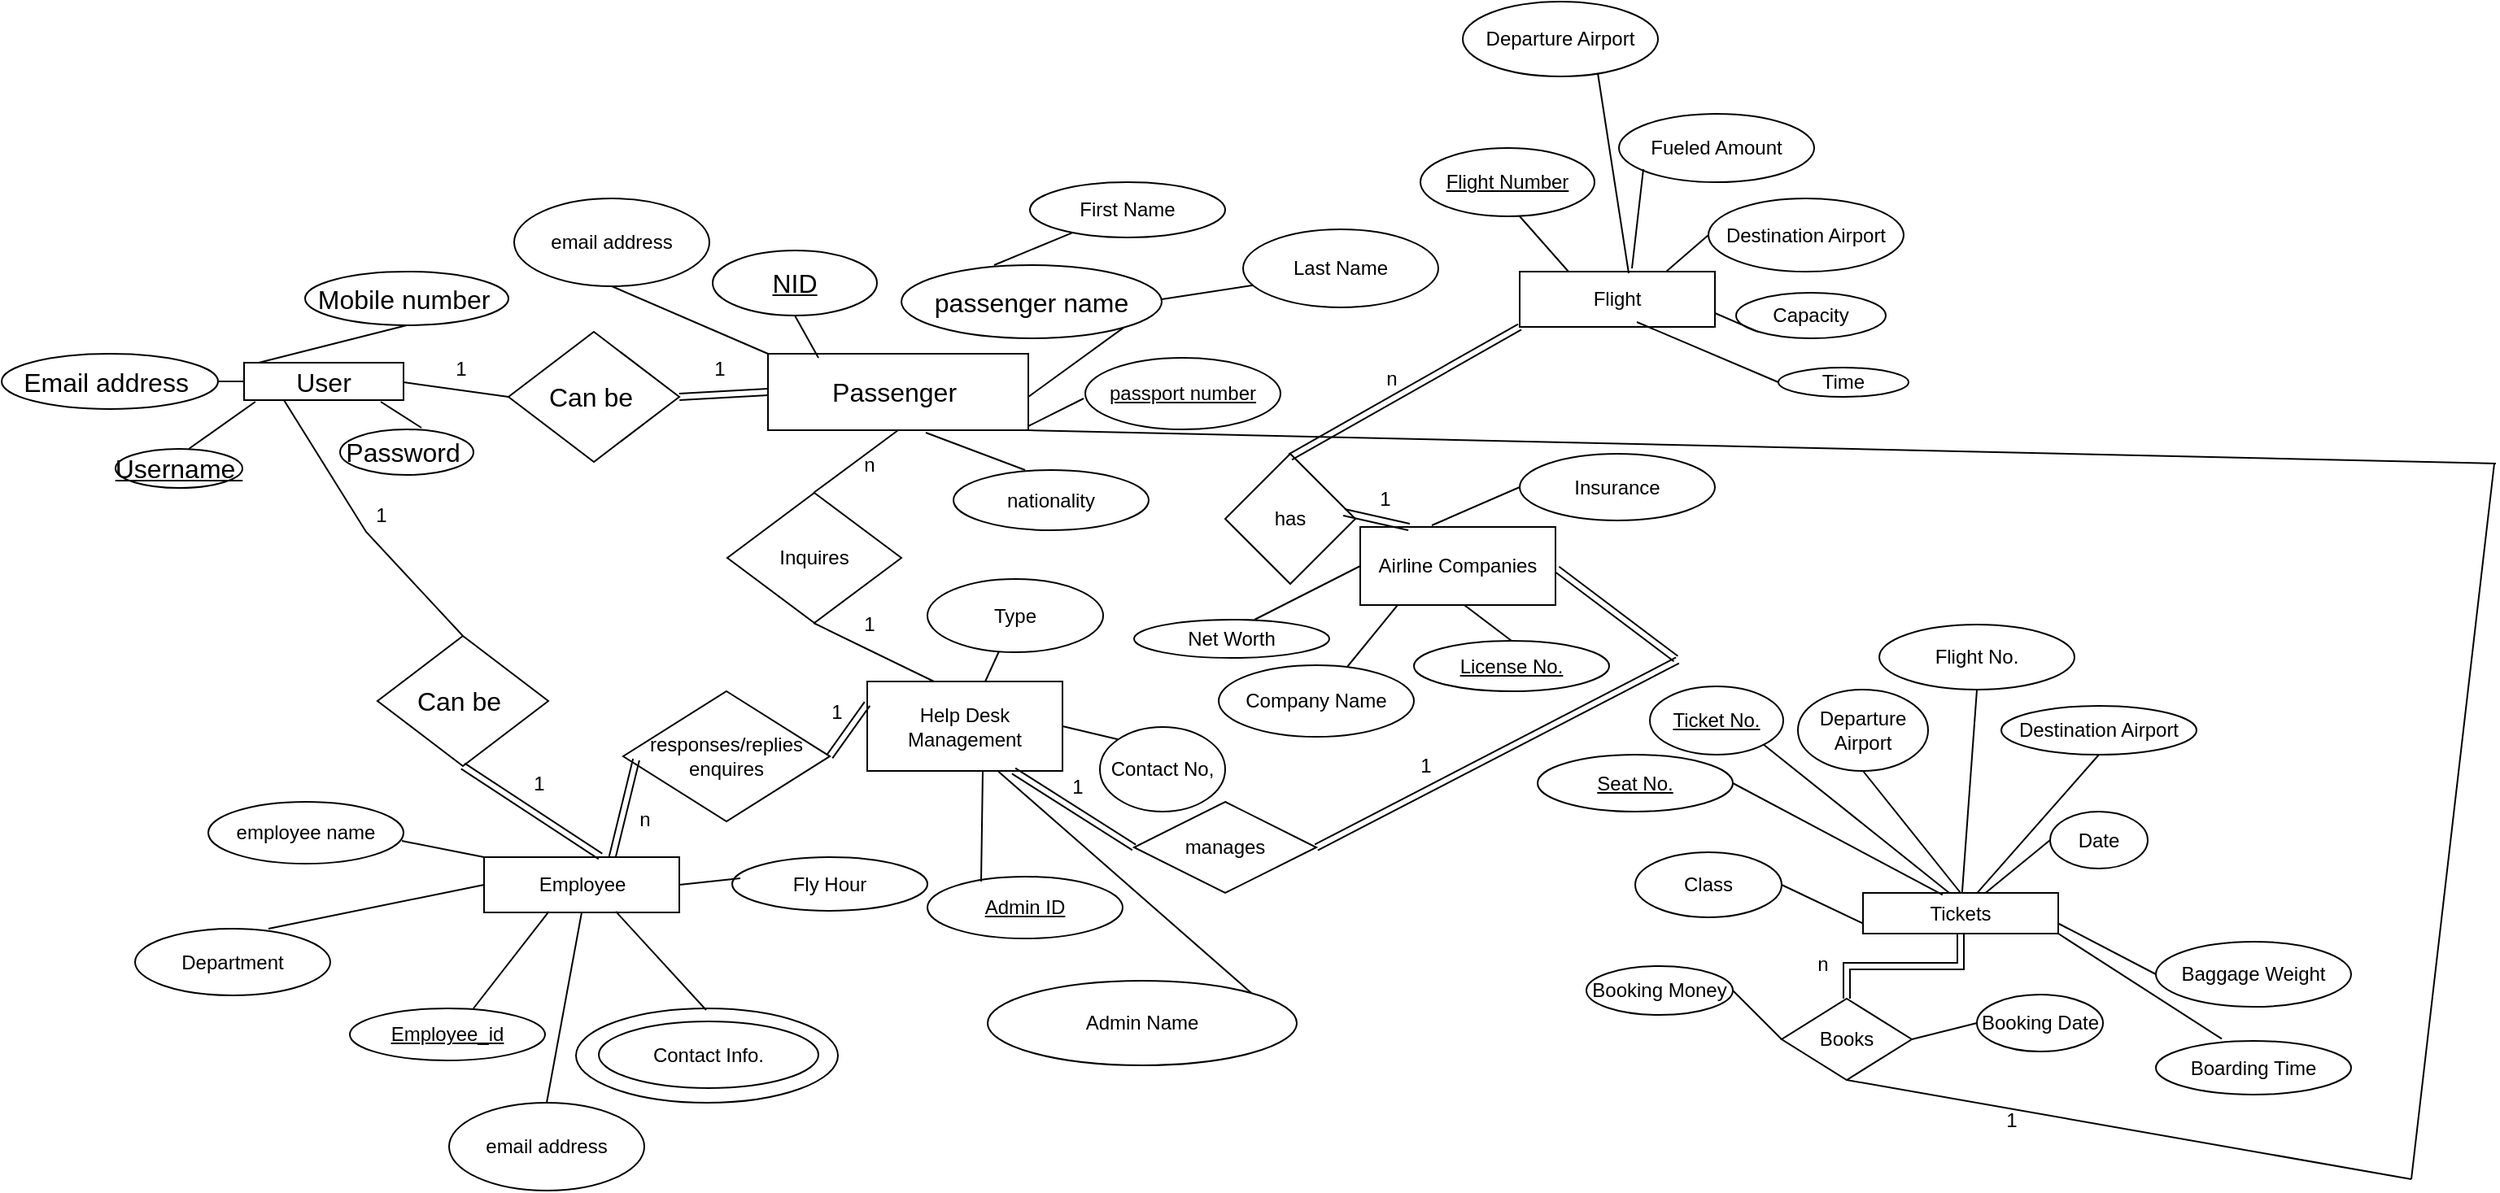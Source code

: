 <mxfile version="20.6.0" type="google"><diagram id="YVig7FJ7N16lpJBC1EUT" name="Page-1"><mxGraphModel grid="0" page="1" gridSize="10" guides="1" tooltips="1" connect="1" arrows="1" fold="1" pageScale="1" pageWidth="1920" pageHeight="1200" math="0" shadow="0"><root><mxCell id="0"/><mxCell id="1" parent="0"/><mxCell id="MOQauvifdZdAVnwUSDIT-1" value="User" style="rounded=0;whiteSpace=wrap;html=1;fontSize=16;" vertex="1" parent="1"><mxGeometry x="165" y="-704" width="98" height="23" as="geometry"/></mxCell><mxCell id="MOQauvifdZdAVnwUSDIT-3" value="&lt;u&gt;Username&amp;nbsp;&lt;/u&gt;" style="ellipse;whiteSpace=wrap;html=1;fontSize=16;" vertex="1" parent="1"><mxGeometry x="86" y="-651" width="78" height="24" as="geometry"/></mxCell><mxCell id="MOQauvifdZdAVnwUSDIT-4" value="Password&amp;nbsp;" style="ellipse;whiteSpace=wrap;html=1;fontSize=16;" vertex="1" parent="1"><mxGeometry x="224" y="-663" width="82" height="28" as="geometry"/></mxCell><mxCell id="MOQauvifdZdAVnwUSDIT-6" value="Email address&amp;nbsp;" style="ellipse;whiteSpace=wrap;html=1;fontSize=16;" vertex="1" parent="1"><mxGeometry x="16" y="-709.5" width="133" height="34" as="geometry"/></mxCell><mxCell id="MOQauvifdZdAVnwUSDIT-7" value="Mobile number&amp;nbsp;" style="ellipse;whiteSpace=wrap;html=1;fontSize=16;" vertex="1" parent="1"><mxGeometry x="202.5" y="-760" width="125" height="33" as="geometry"/></mxCell><mxCell id="MOQauvifdZdAVnwUSDIT-8" value="Can be&amp;nbsp;" style="rhombus;whiteSpace=wrap;html=1;fontSize=16;" vertex="1" parent="1"><mxGeometry x="327.5" y="-723" width="105" height="80" as="geometry"/></mxCell><mxCell id="MOQauvifdZdAVnwUSDIT-9" value="Can be&amp;nbsp;" style="rhombus;whiteSpace=wrap;html=1;fontSize=16;" vertex="1" parent="1"><mxGeometry x="247" y="-536" width="105" height="80" as="geometry"/></mxCell><mxCell id="MOQauvifdZdAVnwUSDIT-10" value="Passenger&amp;nbsp;" style="rounded=0;whiteSpace=wrap;html=1;fontSize=16;" vertex="1" parent="1"><mxGeometry x="487" y="-709.5" width="160" height="47" as="geometry"/></mxCell><mxCell id="MOQauvifdZdAVnwUSDIT-12" value="&lt;u&gt;NID&lt;/u&gt;" style="ellipse;whiteSpace=wrap;html=1;fontSize=16;" vertex="1" parent="1"><mxGeometry x="453" y="-773" width="101" height="40" as="geometry"/></mxCell><mxCell id="MOQauvifdZdAVnwUSDIT-13" value="passenger name" style="ellipse;whiteSpace=wrap;html=1;fontSize=16;" vertex="1" parent="1"><mxGeometry x="569" y="-764" width="160" height="45" as="geometry"/></mxCell><mxCell id="B9jVh8y7vwOV2Ffgp_6e-1" value="" style="endArrow=none;html=1;rounded=0;exitX=1;exitY=0.5;exitDx=0;exitDy=0;entryX=0;entryY=0.5;entryDx=0;entryDy=0;" edge="1" parent="1" source="MOQauvifdZdAVnwUSDIT-6" target="MOQauvifdZdAVnwUSDIT-1"><mxGeometry width="50" height="50" relative="1" as="geometry"><mxPoint x="475" y="-434" as="sourcePoint"/><mxPoint x="525" y="-484" as="targetPoint"/></mxGeometry></mxCell><mxCell id="B9jVh8y7vwOV2Ffgp_6e-2" value="" style="endArrow=none;html=1;rounded=0;entryX=0.5;entryY=1;entryDx=0;entryDy=0;" edge="1" parent="1" target="MOQauvifdZdAVnwUSDIT-7"><mxGeometry width="50" height="50" relative="1" as="geometry"><mxPoint x="174" y="-704" as="sourcePoint"/><mxPoint x="224" y="-754" as="targetPoint"/><Array as="points"/></mxGeometry></mxCell><mxCell id="B9jVh8y7vwOV2Ffgp_6e-3" value="" style="endArrow=none;html=1;rounded=0;entryX=0.071;entryY=1.043;entryDx=0;entryDy=0;entryPerimeter=0;" edge="1" parent="1" target="MOQauvifdZdAVnwUSDIT-1"><mxGeometry width="50" height="50" relative="1" as="geometry"><mxPoint x="131" y="-651" as="sourcePoint"/><mxPoint x="164" y="-675" as="targetPoint"/><Array as="points"/></mxGeometry></mxCell><mxCell id="B9jVh8y7vwOV2Ffgp_6e-4" value="" style="endArrow=none;html=1;rounded=0;exitX=0.857;exitY=1.043;exitDx=0;exitDy=0;exitPerimeter=0;" edge="1" parent="1" source="MOQauvifdZdAVnwUSDIT-1"><mxGeometry width="50" height="50" relative="1" as="geometry"><mxPoint x="243" y="-677" as="sourcePoint"/><mxPoint x="274" y="-664" as="targetPoint"/></mxGeometry></mxCell><mxCell id="B9jVh8y7vwOV2Ffgp_6e-5" value="" style="endArrow=none;html=1;rounded=0;entryX=0;entryY=0.5;entryDx=0;entryDy=0;" edge="1" parent="1" target="MOQauvifdZdAVnwUSDIT-8"><mxGeometry width="50" height="50" relative="1" as="geometry"><mxPoint x="263" y="-692" as="sourcePoint"/><mxPoint x="327" y="-685" as="targetPoint"/></mxGeometry></mxCell><mxCell id="B9jVh8y7vwOV2Ffgp_6e-7" value="" style="endArrow=none;html=1;rounded=0;entryX=0;entryY=0.5;entryDx=0;entryDy=0;shape=link;" edge="1" parent="1" target="MOQauvifdZdAVnwUSDIT-10"><mxGeometry width="50" height="50" relative="1" as="geometry"><mxPoint x="432.5" y="-683" as="sourcePoint"/><mxPoint x="482.5" y="-733" as="targetPoint"/></mxGeometry></mxCell><mxCell id="B9jVh8y7vwOV2Ffgp_6e-8" value="&lt;u&gt;passport number&lt;/u&gt;" style="ellipse;whiteSpace=wrap;html=1;" vertex="1" parent="1"><mxGeometry x="682" y="-707" width="120" height="44" as="geometry"/></mxCell><mxCell id="B9jVh8y7vwOV2Ffgp_6e-9" value="nationality" style="ellipse;whiteSpace=wrap;html=1;" vertex="1" parent="1"><mxGeometry x="601" y="-638" width="120" height="37" as="geometry"/></mxCell><mxCell id="B9jVh8y7vwOV2Ffgp_6e-10" value="" style="endArrow=none;html=1;rounded=0;entryX=0.25;entryY=1;entryDx=0;entryDy=0;exitX=0.5;exitY=0;exitDx=0;exitDy=0;" edge="1" parent="1" source="MOQauvifdZdAVnwUSDIT-9" target="MOQauvifdZdAVnwUSDIT-1"><mxGeometry width="50" height="50" relative="1" as="geometry"><mxPoint x="475" y="-434" as="sourcePoint"/><mxPoint x="525" y="-484" as="targetPoint"/><Array as="points"><mxPoint x="240" y="-600"/></Array></mxGeometry></mxCell><mxCell id="B9jVh8y7vwOV2Ffgp_6e-11" value="Employee" style="rounded=0;whiteSpace=wrap;html=1;" vertex="1" parent="1"><mxGeometry x="312.5" y="-400" width="120" height="34" as="geometry"/></mxCell><mxCell id="B9jVh8y7vwOV2Ffgp_6e-12" value="Help Desk Management" style="rounded=0;whiteSpace=wrap;html=1;" vertex="1" parent="1"><mxGeometry x="548" y="-508" width="120" height="55" as="geometry"/></mxCell><mxCell id="B9jVh8y7vwOV2Ffgp_6e-13" value="" style="endArrow=none;html=1;rounded=0;exitX=0.5;exitY=1;exitDx=0;exitDy=0;entryX=0.596;entryY=-0.015;entryDx=0;entryDy=0;entryPerimeter=0;shape=link;" edge="1" parent="1" source="MOQauvifdZdAVnwUSDIT-9" target="B9jVh8y7vwOV2Ffgp_6e-11"><mxGeometry width="50" height="50" relative="1" as="geometry"><mxPoint x="475" y="-441" as="sourcePoint"/><mxPoint x="377" y="-402" as="targetPoint"/></mxGeometry></mxCell><mxCell id="B9jVh8y7vwOV2Ffgp_6e-15" value="Department" style="ellipse;whiteSpace=wrap;html=1;" vertex="1" parent="1"><mxGeometry x="98" y="-356" width="120" height="41" as="geometry"/></mxCell><mxCell id="B9jVh8y7vwOV2Ffgp_6e-16" value="&lt;u&gt;Employee_id&lt;/u&gt;" style="ellipse;whiteSpace=wrap;html=1;" vertex="1" parent="1"><mxGeometry x="230" y="-307" width="120" height="32" as="geometry"/></mxCell><mxCell id="B9jVh8y7vwOV2Ffgp_6e-17" value="" style="ellipse;whiteSpace=wrap;html=1;" vertex="1" parent="1"><mxGeometry x="369" y="-307" width="161" height="58" as="geometry"/></mxCell><mxCell id="B9jVh8y7vwOV2Ffgp_6e-18" value="Contact Info." style="ellipse;whiteSpace=wrap;html=1;" vertex="1" parent="1"><mxGeometry x="383" y="-299" width="135" height="41" as="geometry"/></mxCell><mxCell id="B9jVh8y7vwOV2Ffgp_6e-19" value="Inquires" style="rhombus;whiteSpace=wrap;html=1;" vertex="1" parent="1"><mxGeometry x="462" y="-624" width="107" height="80" as="geometry"/></mxCell><mxCell id="B9jVh8y7vwOV2Ffgp_6e-20" value="responses/replies&lt;br&gt;enquires" style="rhombus;whiteSpace=wrap;html=1;" vertex="1" parent="1"><mxGeometry x="398" y="-502" width="127" height="80" as="geometry"/></mxCell><mxCell id="B9jVh8y7vwOV2Ffgp_6e-22" value="" style="endArrow=none;html=1;rounded=0;exitX=1;exitY=0.5;exitDx=0;exitDy=0;entryX=0;entryY=0.25;entryDx=0;entryDy=0;shape=link;" edge="1" parent="1" source="B9jVh8y7vwOV2Ffgp_6e-20" target="B9jVh8y7vwOV2Ffgp_6e-12"><mxGeometry width="50" height="50" relative="1" as="geometry"><mxPoint x="484" y="-454" as="sourcePoint"/><mxPoint x="534" y="-504" as="targetPoint"/></mxGeometry></mxCell><mxCell id="B9jVh8y7vwOV2Ffgp_6e-23" value="" style="endArrow=none;html=1;rounded=0;entryX=0.5;entryY=1;entryDx=0;entryDy=0;" edge="1" parent="1" target="MOQauvifdZdAVnwUSDIT-10"><mxGeometry width="50" height="50" relative="1" as="geometry"><mxPoint x="515" y="-624" as="sourcePoint"/><mxPoint x="565" y="-674" as="targetPoint"/></mxGeometry></mxCell><mxCell id="B9jVh8y7vwOV2Ffgp_6e-24" value="" style="endArrow=none;html=1;rounded=0;" edge="1" parent="1"><mxGeometry width="50" height="50" relative="1" as="geometry"><mxPoint x="515" y="-544" as="sourcePoint"/><mxPoint x="589" y="-508" as="targetPoint"/></mxGeometry></mxCell><mxCell id="B9jVh8y7vwOV2Ffgp_6e-25" value="" style="endArrow=none;html=1;rounded=0;entryX=0;entryY=0.5;entryDx=0;entryDy=0;" edge="1" parent="1" target="B9jVh8y7vwOV2Ffgp_6e-11"><mxGeometry width="50" height="50" relative="1" as="geometry"><mxPoint x="180" y="-356" as="sourcePoint"/><mxPoint x="230" y="-406" as="targetPoint"/></mxGeometry></mxCell><mxCell id="B9jVh8y7vwOV2Ffgp_6e-26" value="" style="endArrow=none;html=1;rounded=0;entryX=0.332;entryY=0.984;entryDx=0;entryDy=0;entryPerimeter=0;" edge="1" parent="1" target="B9jVh8y7vwOV2Ffgp_6e-11"><mxGeometry width="50" height="50" relative="1" as="geometry"><mxPoint x="306" y="-307" as="sourcePoint"/><mxPoint x="356" y="-357" as="targetPoint"/></mxGeometry></mxCell><mxCell id="B9jVh8y7vwOV2Ffgp_6e-27" value="" style="endArrow=none;html=1;rounded=0;entryX=0.675;entryY=0.984;entryDx=0;entryDy=0;entryPerimeter=0;" edge="1" parent="1" target="B9jVh8y7vwOV2Ffgp_6e-11"><mxGeometry width="50" height="50" relative="1" as="geometry"><mxPoint x="449" y="-306" as="sourcePoint"/><mxPoint x="499" y="-356" as="targetPoint"/></mxGeometry></mxCell><mxCell id="B9jVh8y7vwOV2Ffgp_6e-28" value="employee name" style="ellipse;whiteSpace=wrap;html=1;" vertex="1" parent="1"><mxGeometry x="143" y="-434" width="120" height="38" as="geometry"/></mxCell><mxCell id="B9jVh8y7vwOV2Ffgp_6e-29" value="" style="endArrow=none;html=1;rounded=0;entryX=0;entryY=0;entryDx=0;entryDy=0;" edge="1" parent="1" target="B9jVh8y7vwOV2Ffgp_6e-11"><mxGeometry width="50" height="50" relative="1" as="geometry"><mxPoint x="262" y="-410" as="sourcePoint"/><mxPoint x="315" y="-460" as="targetPoint"/></mxGeometry></mxCell><mxCell id="B9jVh8y7vwOV2Ffgp_6e-30" value="Fly Hour" style="ellipse;whiteSpace=wrap;html=1;" vertex="1" parent="1"><mxGeometry x="465" y="-400" width="120" height="33" as="geometry"/></mxCell><mxCell id="B9jVh8y7vwOV2Ffgp_6e-31" value="" style="endArrow=none;html=1;rounded=0;exitX=1;exitY=0.5;exitDx=0;exitDy=0;" edge="1" parent="1" source="B9jVh8y7vwOV2Ffgp_6e-11"><mxGeometry width="50" height="50" relative="1" as="geometry"><mxPoint x="484" y="-412" as="sourcePoint"/><mxPoint x="470" y="-387" as="targetPoint"/></mxGeometry></mxCell><mxCell id="B9jVh8y7vwOV2Ffgp_6e-32" value="Airline Companies" style="rounded=0;whiteSpace=wrap;html=1;" vertex="1" parent="1"><mxGeometry x="851" y="-603" width="120" height="48" as="geometry"/></mxCell><mxCell id="B9jVh8y7vwOV2Ffgp_6e-33" value="" style="endArrow=none;html=1;rounded=0;entryX=0.367;entryY=0;entryDx=0;entryDy=0;entryPerimeter=0;" edge="1" parent="1" target="B9jVh8y7vwOV2Ffgp_6e-9"><mxGeometry width="50" height="50" relative="1" as="geometry"><mxPoint x="584" y="-661" as="sourcePoint"/><mxPoint x="634" y="-711" as="targetPoint"/></mxGeometry></mxCell><mxCell id="B9jVh8y7vwOV2Ffgp_6e-34" value="" style="endArrow=none;html=1;rounded=0;entryX=0.5;entryY=1;entryDx=0;entryDy=0;" edge="1" parent="1" target="MOQauvifdZdAVnwUSDIT-12"><mxGeometry width="50" height="50" relative="1" as="geometry"><mxPoint x="518" y="-707" as="sourcePoint"/><mxPoint x="568" y="-757" as="targetPoint"/></mxGeometry></mxCell><mxCell id="B9jVh8y7vwOV2Ffgp_6e-35" value="" style="endArrow=none;html=1;rounded=0;entryX=1;entryY=1;entryDx=0;entryDy=0;" edge="1" parent="1" target="MOQauvifdZdAVnwUSDIT-13"><mxGeometry width="50" height="50" relative="1" as="geometry"><mxPoint x="647" y="-683" as="sourcePoint"/><mxPoint x="697" y="-733" as="targetPoint"/></mxGeometry></mxCell><mxCell id="B9jVh8y7vwOV2Ffgp_6e-36" value="" style="endArrow=none;html=1;rounded=0;" edge="1" parent="1"><mxGeometry width="50" height="50" relative="1" as="geometry"><mxPoint x="647" y="-665" as="sourcePoint"/><mxPoint x="681" y="-682" as="targetPoint"/></mxGeometry></mxCell><mxCell id="B9jVh8y7vwOV2Ffgp_6e-37" value="&lt;u&gt;License No.&lt;/u&gt;" style="ellipse;whiteSpace=wrap;html=1;" vertex="1" parent="1"><mxGeometry x="884" y="-533" width="120" height="31" as="geometry"/></mxCell><mxCell id="B9jVh8y7vwOV2Ffgp_6e-112" style="rounded=0;orthogonalLoop=1;jettySize=auto;html=1;exitX=0.672;exitY=1.006;exitDx=0;exitDy=0;exitPerimeter=0;entryX=1;entryY=0;entryDx=0;entryDy=0;endArrow=none;endFill=0;" edge="1" parent="1" source="B9jVh8y7vwOV2Ffgp_6e-12" target="B9jVh8y7vwOV2Ffgp_6e-108"><mxGeometry relative="1" as="geometry"/></mxCell><mxCell id="B9jVh8y7vwOV2Ffgp_6e-38" value="Net Worth" style="ellipse;whiteSpace=wrap;html=1;" vertex="1" parent="1"><mxGeometry x="712" y="-546" width="120" height="23.5" as="geometry"/></mxCell><mxCell id="B9jVh8y7vwOV2Ffgp_6e-39" value="Company Name" style="ellipse;whiteSpace=wrap;html=1;" vertex="1" parent="1"><mxGeometry x="764" y="-518" width="120" height="44" as="geometry"/></mxCell><mxCell id="B9jVh8y7vwOV2Ffgp_6e-40" value="Insurance" style="ellipse;whiteSpace=wrap;html=1;" vertex="1" parent="1"><mxGeometry x="949" y="-648" width="120" height="41" as="geometry"/></mxCell><mxCell id="B9jVh8y7vwOV2Ffgp_6e-41" value="" style="endArrow=none;html=1;rounded=0;entryX=0;entryY=0.5;entryDx=0;entryDy=0;" edge="1" parent="1" target="B9jVh8y7vwOV2Ffgp_6e-32"><mxGeometry width="50" height="50" relative="1" as="geometry"><mxPoint x="786" y="-546" as="sourcePoint"/><mxPoint x="836" y="-596" as="targetPoint"/></mxGeometry></mxCell><mxCell id="B9jVh8y7vwOV2Ffgp_6e-42" value="" style="endArrow=none;html=1;rounded=0;exitX=0.5;exitY=0;exitDx=0;exitDy=0;entryX=0.533;entryY=1;entryDx=0;entryDy=0;entryPerimeter=0;" edge="1" parent="1" source="B9jVh8y7vwOV2Ffgp_6e-37" target="B9jVh8y7vwOV2Ffgp_6e-32"><mxGeometry width="50" height="50" relative="1" as="geometry"><mxPoint x="869" y="-509.25" as="sourcePoint"/><mxPoint x="922" y="-551" as="targetPoint"/></mxGeometry></mxCell><mxCell id="B9jVh8y7vwOV2Ffgp_6e-43" value="" style="endArrow=none;html=1;rounded=0;" edge="1" parent="1"><mxGeometry width="50" height="50" relative="1" as="geometry"><mxPoint x="843" y="-517" as="sourcePoint"/><mxPoint x="874" y="-555" as="targetPoint"/></mxGeometry></mxCell><mxCell id="B9jVh8y7vwOV2Ffgp_6e-44" value="" style="endArrow=none;html=1;rounded=0;entryX=0;entryY=0.5;entryDx=0;entryDy=0;" edge="1" parent="1" target="B9jVh8y7vwOV2Ffgp_6e-40"><mxGeometry width="50" height="50" relative="1" as="geometry"><mxPoint x="895" y="-604" as="sourcePoint"/><mxPoint x="936" y="-667" as="targetPoint"/></mxGeometry></mxCell><mxCell id="B9jVh8y7vwOV2Ffgp_6e-45" value="" style="endArrow=none;html=1;rounded=0;" edge="1" parent="1" target="B9jVh8y7vwOV2Ffgp_6e-47"><mxGeometry width="50" height="50" relative="1" as="geometry"><mxPoint x="626" y="-764" as="sourcePoint"/><mxPoint x="708" y="-775" as="targetPoint"/></mxGeometry></mxCell><mxCell id="B9jVh8y7vwOV2Ffgp_6e-46" value="" style="endArrow=none;html=1;rounded=0;" edge="1" parent="1"><mxGeometry width="50" height="50" relative="1" as="geometry"><mxPoint x="729.0" y="-743" as="sourcePoint"/><mxPoint x="788" y="-752" as="targetPoint"/></mxGeometry></mxCell><mxCell id="B9jVh8y7vwOV2Ffgp_6e-47" value="First Name" style="ellipse;whiteSpace=wrap;html=1;" vertex="1" parent="1"><mxGeometry x="648" y="-815" width="120" height="34" as="geometry"/></mxCell><mxCell id="B9jVh8y7vwOV2Ffgp_6e-48" value="Last Name" style="ellipse;whiteSpace=wrap;html=1;" vertex="1" parent="1"><mxGeometry x="779" y="-786" width="120" height="48" as="geometry"/></mxCell><mxCell id="B9jVh8y7vwOV2Ffgp_6e-49" value="Flight" style="rounded=0;whiteSpace=wrap;html=1;" vertex="1" parent="1"><mxGeometry x="949" y="-760" width="120" height="34" as="geometry"/></mxCell><mxCell id="B9jVh8y7vwOV2Ffgp_6e-51" value="&lt;u&gt;Flight Number&lt;/u&gt;" style="ellipse;whiteSpace=wrap;html=1;" vertex="1" parent="1"><mxGeometry x="888" y="-836" width="107" height="42" as="geometry"/></mxCell><mxCell id="B9jVh8y7vwOV2Ffgp_6e-52" value="Fueled Amount" style="ellipse;whiteSpace=wrap;html=1;" vertex="1" parent="1"><mxGeometry x="1010" y="-857" width="120" height="42" as="geometry"/></mxCell><mxCell id="B9jVh8y7vwOV2Ffgp_6e-53" value="Departure Airport" style="ellipse;whiteSpace=wrap;html=1;" vertex="1" parent="1"><mxGeometry x="914" y="-926" width="120" height="46" as="geometry"/></mxCell><mxCell id="B9jVh8y7vwOV2Ffgp_6e-54" value="Destination Airport" style="ellipse;whiteSpace=wrap;html=1;" vertex="1" parent="1"><mxGeometry x="1065" y="-805" width="120" height="45" as="geometry"/></mxCell><mxCell id="B9jVh8y7vwOV2Ffgp_6e-55" value="Capacity" style="ellipse;whiteSpace=wrap;html=1;" vertex="1" parent="1"><mxGeometry x="1082" y="-747" width="92" height="28" as="geometry"/></mxCell><mxCell id="B9jVh8y7vwOV2Ffgp_6e-56" value="" style="endArrow=none;html=1;rounded=0;exitX=0.25;exitY=0;exitDx=0;exitDy=0;" edge="1" parent="1" source="B9jVh8y7vwOV2Ffgp_6e-49"><mxGeometry width="50" height="50" relative="1" as="geometry"><mxPoint x="899" y="-751" as="sourcePoint"/><mxPoint x="949" y="-794" as="targetPoint"/></mxGeometry></mxCell><mxCell id="B9jVh8y7vwOV2Ffgp_6e-57" value="" style="endArrow=none;html=1;rounded=0;" edge="1" parent="1"><mxGeometry width="50" height="50" relative="1" as="geometry"><mxPoint x="1018" y="-762" as="sourcePoint"/><mxPoint x="1025" y="-823" as="targetPoint"/></mxGeometry></mxCell><mxCell id="B9jVh8y7vwOV2Ffgp_6e-58" value="" style="endArrow=none;html=1;rounded=0;exitX=0.75;exitY=0;exitDx=0;exitDy=0;entryX=0;entryY=0.5;entryDx=0;entryDy=0;" edge="1" parent="1" source="B9jVh8y7vwOV2Ffgp_6e-49" target="B9jVh8y7vwOV2Ffgp_6e-54"><mxGeometry width="50" height="50" relative="1" as="geometry"><mxPoint x="1073" y="-760" as="sourcePoint"/><mxPoint x="1059" y="-785" as="targetPoint"/></mxGeometry></mxCell><mxCell id="B9jVh8y7vwOV2Ffgp_6e-59" value="" style="endArrow=none;html=1;rounded=0;exitX=0;exitY=1;exitDx=0;exitDy=0;entryX=1;entryY=0.75;entryDx=0;entryDy=0;" edge="1" parent="1" source="B9jVh8y7vwOV2Ffgp_6e-55" target="B9jVh8y7vwOV2Ffgp_6e-49"><mxGeometry width="50" height="50" relative="1" as="geometry"><mxPoint x="1073" y="-709.5" as="sourcePoint"/><mxPoint x="1057" y="-734" as="targetPoint"/></mxGeometry></mxCell><mxCell id="B9jVh8y7vwOV2Ffgp_6e-60" value="" style="endArrow=none;html=1;rounded=0;" edge="1" parent="1"><mxGeometry width="50" height="50" relative="1" as="geometry"><mxPoint x="1016" y="-759" as="sourcePoint"/><mxPoint x="997" y="-882" as="targetPoint"/></mxGeometry></mxCell><mxCell id="B9jVh8y7vwOV2Ffgp_6e-62" value="Time" style="ellipse;whiteSpace=wrap;html=1;" vertex="1" parent="1"><mxGeometry x="1108" y="-701" width="80" height="18" as="geometry"/></mxCell><mxCell id="B9jVh8y7vwOV2Ffgp_6e-65" value="" style="endArrow=none;html=1;rounded=0;exitX=0;exitY=0.5;exitDx=0;exitDy=0;" edge="1" parent="1" source="B9jVh8y7vwOV2Ffgp_6e-62"><mxGeometry width="50" height="50" relative="1" as="geometry"><mxPoint x="975" y="-673" as="sourcePoint"/><mxPoint x="1021" y="-729" as="targetPoint"/></mxGeometry></mxCell><mxCell id="B9jVh8y7vwOV2Ffgp_6e-66" style="shape=link;rounded=0;orthogonalLoop=1;jettySize=auto;html=1;exitX=0.5;exitY=0;exitDx=0;exitDy=0;entryX=0.5;entryY=1;entryDx=0;entryDy=0;edgeStyle=orthogonalEdgeStyle;" edge="1" parent="1" source="B9jVh8y7vwOV2Ffgp_6e-68" target="B9jVh8y7vwOV2Ffgp_6e-75"><mxGeometry relative="1" as="geometry"/></mxCell><mxCell id="B9jVh8y7vwOV2Ffgp_6e-67" style="edgeStyle=none;rounded=0;orthogonalLoop=1;jettySize=auto;html=1;exitX=1;exitY=0.5;exitDx=0;exitDy=0;entryX=0;entryY=0.5;entryDx=0;entryDy=0;endArrow=none;endFill=0;" edge="1" parent="1" source="B9jVh8y7vwOV2Ffgp_6e-68" target="B9jVh8y7vwOV2Ffgp_6e-76"><mxGeometry relative="1" as="geometry"/></mxCell><mxCell id="B9jVh8y7vwOV2Ffgp_6e-68" value="Books" style="rhombus;whiteSpace=wrap;html=1;" vertex="1" parent="1"><mxGeometry x="1110" y="-313" width="80" height="50" as="geometry"/></mxCell><mxCell id="B9jVh8y7vwOV2Ffgp_6e-70" style="edgeStyle=none;rounded=0;orthogonalLoop=1;jettySize=auto;html=1;exitX=1;exitY=0.75;exitDx=0;exitDy=0;entryX=0;entryY=0.5;entryDx=0;entryDy=0;endArrow=none;endFill=0;" edge="1" parent="1" source="B9jVh8y7vwOV2Ffgp_6e-75" target="B9jVh8y7vwOV2Ffgp_6e-89"><mxGeometry relative="1" as="geometry"/></mxCell><mxCell id="B9jVh8y7vwOV2Ffgp_6e-71" style="edgeStyle=none;rounded=0;orthogonalLoop=1;jettySize=auto;html=1;exitX=0.5;exitY=0;exitDx=0;exitDy=0;entryX=0.5;entryY=1;entryDx=0;entryDy=0;endArrow=none;endFill=0;" edge="1" parent="1" source="B9jVh8y7vwOV2Ffgp_6e-75" target="B9jVh8y7vwOV2Ffgp_6e-80"><mxGeometry relative="1" as="geometry"/></mxCell><mxCell id="B9jVh8y7vwOV2Ffgp_6e-72" style="edgeStyle=none;rounded=0;orthogonalLoop=1;jettySize=auto;html=1;entryX=0.5;entryY=1;entryDx=0;entryDy=0;endArrow=none;endFill=0;exitX=0.587;exitY=-0.011;exitDx=0;exitDy=0;exitPerimeter=0;" edge="1" parent="1" source="B9jVh8y7vwOV2Ffgp_6e-75" target="B9jVh8y7vwOV2Ffgp_6e-81"><mxGeometry relative="1" as="geometry"><mxPoint x="1220" y="-383" as="sourcePoint"/></mxGeometry></mxCell><mxCell id="B9jVh8y7vwOV2Ffgp_6e-73" style="edgeStyle=none;rounded=0;orthogonalLoop=1;jettySize=auto;html=1;exitX=1;exitY=1;exitDx=0;exitDy=0;entryX=0.254;entryY=0.118;entryDx=0;entryDy=0;entryPerimeter=0;endArrow=none;endFill=0;" edge="1" parent="1" source="B9jVh8y7vwOV2Ffgp_6e-75"><mxGeometry relative="1" as="geometry"><mxPoint x="1380.48" y="-288.28" as="targetPoint"/></mxGeometry></mxCell><mxCell id="B9jVh8y7vwOV2Ffgp_6e-74" style="edgeStyle=none;rounded=0;orthogonalLoop=1;jettySize=auto;html=1;entryX=0.5;entryY=1;entryDx=0;entryDy=0;endArrow=none;endFill=0;" edge="1" parent="1" source="B9jVh8y7vwOV2Ffgp_6e-75" target="B9jVh8y7vwOV2Ffgp_6e-84"><mxGeometry relative="1" as="geometry"><mxPoint x="1230" y="-383" as="sourcePoint"/></mxGeometry></mxCell><mxCell id="B9jVh8y7vwOV2Ffgp_6e-75" value="Tickets" style="rounded=0;whiteSpace=wrap;html=1;" vertex="1" parent="1"><mxGeometry x="1160" y="-378" width="120" height="25" as="geometry"/></mxCell><mxCell id="B9jVh8y7vwOV2Ffgp_6e-76" value="Booking Date" style="ellipse;whiteSpace=wrap;html=1;strokeColor=#000000;" vertex="1" parent="1"><mxGeometry x="1230" y="-315.5" width="77.5" height="35" as="geometry"/></mxCell><mxCell id="B9jVh8y7vwOV2Ffgp_6e-77" style="edgeStyle=none;rounded=0;orthogonalLoop=1;jettySize=auto;html=1;exitX=1;exitY=0.5;exitDx=0;exitDy=0;entryX=0;entryY=0.5;entryDx=0;entryDy=0;endArrow=none;endFill=0;" edge="1" parent="1" source="B9jVh8y7vwOV2Ffgp_6e-78" target="B9jVh8y7vwOV2Ffgp_6e-68"><mxGeometry relative="1" as="geometry"/></mxCell><mxCell id="B9jVh8y7vwOV2Ffgp_6e-78" value="Booking Money" style="ellipse;whiteSpace=wrap;html=1;strokeColor=#000000;" vertex="1" parent="1"><mxGeometry x="990" y="-333" width="90" height="30" as="geometry"/></mxCell><mxCell id="B9jVh8y7vwOV2Ffgp_6e-80" value="Departure Airport" style="ellipse;whiteSpace=wrap;html=1;strokeColor=#000000;" vertex="1" parent="1"><mxGeometry x="1120" y="-503" width="80" height="50" as="geometry"/></mxCell><mxCell id="B9jVh8y7vwOV2Ffgp_6e-81" value="Destination Airport" style="ellipse;whiteSpace=wrap;html=1;strokeColor=#000000;" vertex="1" parent="1"><mxGeometry x="1245" y="-493" width="120" height="30" as="geometry"/></mxCell><mxCell id="B9jVh8y7vwOV2Ffgp_6e-82" style="edgeStyle=none;rounded=0;orthogonalLoop=1;jettySize=auto;html=1;exitX=1;exitY=0.5;exitDx=0;exitDy=0;entryX=0.408;entryY=0.046;entryDx=0;entryDy=0;entryPerimeter=0;endArrow=none;endFill=0;" edge="1" parent="1" source="B9jVh8y7vwOV2Ffgp_6e-83" target="B9jVh8y7vwOV2Ffgp_6e-75"><mxGeometry relative="1" as="geometry"/></mxCell><mxCell id="B9jVh8y7vwOV2Ffgp_6e-83" value="&lt;u&gt;Seat No.&lt;/u&gt;" style="ellipse;whiteSpace=wrap;html=1;strokeColor=#000000;" vertex="1" parent="1"><mxGeometry x="960" y="-463" width="120" height="35" as="geometry"/></mxCell><mxCell id="B9jVh8y7vwOV2Ffgp_6e-84" value="Flight No." style="ellipse;whiteSpace=wrap;html=1;strokeColor=#000000;" vertex="1" parent="1"><mxGeometry x="1170" y="-543" width="120" height="40" as="geometry"/></mxCell><mxCell id="B9jVh8y7vwOV2Ffgp_6e-85" style="edgeStyle=none;rounded=0;orthogonalLoop=1;jettySize=auto;html=1;exitX=0;exitY=0.5;exitDx=0;exitDy=0;endArrow=none;endFill=0;" edge="1" parent="1" source="B9jVh8y7vwOV2Ffgp_6e-86" target="B9jVh8y7vwOV2Ffgp_6e-75"><mxGeometry relative="1" as="geometry"/></mxCell><mxCell id="B9jVh8y7vwOV2Ffgp_6e-86" value="Date" style="ellipse;whiteSpace=wrap;html=1;strokeColor=#000000;" vertex="1" parent="1"><mxGeometry x="1275" y="-428" width="60" height="35" as="geometry"/></mxCell><mxCell id="B9jVh8y7vwOV2Ffgp_6e-87" style="edgeStyle=none;rounded=0;orthogonalLoop=1;jettySize=auto;html=1;exitX=1;exitY=0.5;exitDx=0;exitDy=0;entryX=0;entryY=0.75;entryDx=0;entryDy=0;endArrow=none;endFill=0;" edge="1" parent="1" source="B9jVh8y7vwOV2Ffgp_6e-88" target="B9jVh8y7vwOV2Ffgp_6e-75"><mxGeometry relative="1" as="geometry"/></mxCell><mxCell id="B9jVh8y7vwOV2Ffgp_6e-88" value="Class" style="ellipse;whiteSpace=wrap;html=1;strokeColor=#000000;" vertex="1" parent="1"><mxGeometry x="1020" y="-403" width="90" height="40" as="geometry"/></mxCell><mxCell id="B9jVh8y7vwOV2Ffgp_6e-89" value="Baggage Weight" style="ellipse;whiteSpace=wrap;html=1;strokeColor=#000000;" vertex="1" parent="1"><mxGeometry x="1340" y="-348" width="120" height="40" as="geometry"/></mxCell><mxCell id="B9jVh8y7vwOV2Ffgp_6e-90" value="manages" style="rhombus;whiteSpace=wrap;html=1;" vertex="1" parent="1"><mxGeometry x="712" y="-434" width="112" height="56" as="geometry"/></mxCell><mxCell id="B9jVh8y7vwOV2Ffgp_6e-91" value="" style="endArrow=none;html=1;rounded=0;exitX=0;exitY=0.5;exitDx=0;exitDy=0;shape=link;entryX=0.75;entryY=1;entryDx=0;entryDy=0;" edge="1" parent="1" source="B9jVh8y7vwOV2Ffgp_6e-90" target="B9jVh8y7vwOV2Ffgp_6e-12"><mxGeometry width="50" height="50" relative="1" as="geometry"><mxPoint x="662" y="-407" as="sourcePoint"/><mxPoint x="628" y="-447" as="targetPoint"/></mxGeometry></mxCell><mxCell id="B9jVh8y7vwOV2Ffgp_6e-92" value="" style="endArrow=none;html=1;rounded=0;entryX=1;entryY=0.5;entryDx=0;entryDy=0;shape=link;" edge="1" parent="1" target="B9jVh8y7vwOV2Ffgp_6e-90"><mxGeometry width="50" height="50" relative="1" as="geometry"><mxPoint x="1046" y="-521" as="sourcePoint"/><mxPoint x="826" y="-409" as="targetPoint"/></mxGeometry></mxCell><mxCell id="B9jVh8y7vwOV2Ffgp_6e-93" value="" style="endArrow=none;html=1;rounded=0;shape=link;" edge="1" parent="1"><mxGeometry width="50" height="50" relative="1" as="geometry"><mxPoint x="972" y="-577" as="sourcePoint"/><mxPoint x="1045" y="-522" as="targetPoint"/></mxGeometry></mxCell><mxCell id="B9jVh8y7vwOV2Ffgp_6e-96" value="" style="endArrow=none;html=1;rounded=0;entryX=0.5;entryY=1;entryDx=0;entryDy=0;" edge="1" parent="1" target="B9jVh8y7vwOV2Ffgp_6e-68"><mxGeometry width="50" height="50" relative="1" as="geometry"><mxPoint x="1497" y="-202" as="sourcePoint"/><mxPoint x="1145" y="-249" as="targetPoint"/></mxGeometry></mxCell><mxCell id="B9jVh8y7vwOV2Ffgp_6e-97" value="" style="endArrow=none;html=1;rounded=0;exitX=1;exitY=1;exitDx=0;exitDy=0;" edge="1" parent="1" source="MOQauvifdZdAVnwUSDIT-10"><mxGeometry width="50" height="50" relative="1" as="geometry"><mxPoint x="919" y="-382" as="sourcePoint"/><mxPoint x="1549" y="-642" as="targetPoint"/></mxGeometry></mxCell><mxCell id="B9jVh8y7vwOV2Ffgp_6e-98" value="" style="endArrow=none;html=1;rounded=0;" edge="1" parent="1"><mxGeometry width="50" height="50" relative="1" as="geometry"><mxPoint x="1497" y="-202" as="sourcePoint"/><mxPoint x="1548" y="-642" as="targetPoint"/></mxGeometry></mxCell><mxCell id="B9jVh8y7vwOV2Ffgp_6e-99" value="has" style="rhombus;whiteSpace=wrap;html=1;" vertex="1" parent="1"><mxGeometry x="768" y="-648" width="80" height="80" as="geometry"/></mxCell><mxCell id="B9jVh8y7vwOV2Ffgp_6e-100" value="" style="endArrow=none;html=1;rounded=0;entryX=0;entryY=1;entryDx=0;entryDy=0;shape=link;" edge="1" parent="1" target="B9jVh8y7vwOV2Ffgp_6e-49"><mxGeometry width="50" height="50" relative="1" as="geometry"><mxPoint x="808" y="-646" as="sourcePoint"/><mxPoint x="858" y="-696" as="targetPoint"/></mxGeometry></mxCell><mxCell id="B9jVh8y7vwOV2Ffgp_6e-101" value="" style="endArrow=none;html=1;rounded=0;entryX=0.25;entryY=0;entryDx=0;entryDy=0;shape=link;" edge="1" parent="1" target="B9jVh8y7vwOV2Ffgp_6e-32"><mxGeometry width="50" height="50" relative="1" as="geometry"><mxPoint x="841" y="-612" as="sourcePoint"/><mxPoint x="898" y="-662.5" as="targetPoint"/></mxGeometry></mxCell><mxCell id="B9jVh8y7vwOV2Ffgp_6e-102" value="Boarding Time" style="ellipse;whiteSpace=wrap;html=1;" vertex="1" parent="1"><mxGeometry x="1340" y="-287" width="120" height="33" as="geometry"/></mxCell><mxCell id="B9jVh8y7vwOV2Ffgp_6e-104" value="" style="endArrow=none;html=1;rounded=0;shape=link;exitX=0.657;exitY=0;exitDx=0;exitDy=0;exitPerimeter=0;" edge="1" parent="1" source="B9jVh8y7vwOV2Ffgp_6e-11"><mxGeometry width="50" height="50" relative="1" as="geometry"><mxPoint x="363" y="-413" as="sourcePoint"/><mxPoint x="406" y="-460" as="targetPoint"/></mxGeometry></mxCell><mxCell id="B9jVh8y7vwOV2Ffgp_6e-105" value="Type" style="ellipse;whiteSpace=wrap;html=1;" vertex="1" parent="1"><mxGeometry x="585" y="-571" width="108" height="45" as="geometry"/></mxCell><mxCell id="B9jVh8y7vwOV2Ffgp_6e-106" value="&lt;u&gt;Admin ID&lt;/u&gt;" style="ellipse;whiteSpace=wrap;html=1;" vertex="1" parent="1"><mxGeometry x="585" y="-388" width="120" height="38" as="geometry"/></mxCell><mxCell id="B9jVh8y7vwOV2Ffgp_6e-108" value="Admin Name" style="ellipse;whiteSpace=wrap;html=1;" vertex="1" parent="1"><mxGeometry x="622" y="-324" width="190" height="52" as="geometry"/></mxCell><mxCell id="B9jVh8y7vwOV2Ffgp_6e-109" value="Contact No," style="ellipse;whiteSpace=wrap;html=1;" vertex="1" parent="1"><mxGeometry x="691" y="-480" width="77" height="52" as="geometry"/></mxCell><mxCell id="B9jVh8y7vwOV2Ffgp_6e-110" value="" style="endArrow=none;html=1;rounded=0;exitX=0.275;exitY=0.079;exitDx=0;exitDy=0;exitPerimeter=0;" edge="1" parent="1" source="B9jVh8y7vwOV2Ffgp_6e-106"><mxGeometry width="50" height="50" relative="1" as="geometry"><mxPoint x="569" y="-403" as="sourcePoint"/><mxPoint x="619" y="-453" as="targetPoint"/></mxGeometry></mxCell><mxCell id="B9jVh8y7vwOV2Ffgp_6e-114" value="" style="endArrow=none;html=1;rounded=0;exitX=1;exitY=0.5;exitDx=0;exitDy=0;entryX=0;entryY=0;entryDx=0;entryDy=0;" edge="1" parent="1" source="B9jVh8y7vwOV2Ffgp_6e-12" target="B9jVh8y7vwOV2Ffgp_6e-109"><mxGeometry width="50" height="50" relative="1" as="geometry"><mxPoint x="758" y="-538" as="sourcePoint"/><mxPoint x="808" y="-588" as="targetPoint"/></mxGeometry></mxCell><mxCell id="B9jVh8y7vwOV2Ffgp_6e-115" value="" style="endArrow=none;html=1;rounded=0;" edge="1" parent="1" source="B9jVh8y7vwOV2Ffgp_6e-12" target="B9jVh8y7vwOV2Ffgp_6e-105"><mxGeometry width="50" height="50" relative="1" as="geometry"><mxPoint x="758" y="-538" as="sourcePoint"/><mxPoint x="808" y="-588" as="targetPoint"/></mxGeometry></mxCell><mxCell id="B9jVh8y7vwOV2Ffgp_6e-116" value="&lt;u&gt;Ticket No.&lt;/u&gt;" style="ellipse;whiteSpace=wrap;html=1;" vertex="1" parent="1"><mxGeometry x="1029" y="-505" width="82" height="42" as="geometry"/></mxCell><mxCell id="B9jVh8y7vwOV2Ffgp_6e-117" value="" style="endArrow=none;html=1;rounded=0;exitX=1;exitY=1;exitDx=0;exitDy=0;" edge="1" parent="1" source="B9jVh8y7vwOV2Ffgp_6e-116"><mxGeometry width="50" height="50" relative="1" as="geometry"><mxPoint x="1092" y="-296" as="sourcePoint"/><mxPoint x="1213" y="-378" as="targetPoint"/></mxGeometry></mxCell><mxCell id="B9jVh8y7vwOV2Ffgp_6e-118" value="email address" style="ellipse;whiteSpace=wrap;html=1;" vertex="1" parent="1"><mxGeometry x="291" y="-249" width="120" height="54" as="geometry"/></mxCell><mxCell id="B9jVh8y7vwOV2Ffgp_6e-119" value="email address" style="ellipse;whiteSpace=wrap;html=1;" vertex="1" parent="1"><mxGeometry x="331" y="-805" width="120" height="54" as="geometry"/></mxCell><mxCell id="B9jVh8y7vwOV2Ffgp_6e-120" value="" style="endArrow=none;html=1;rounded=0;exitX=0.5;exitY=0;exitDx=0;exitDy=0;entryX=0.5;entryY=1;entryDx=0;entryDy=0;" edge="1" parent="1" source="B9jVh8y7vwOV2Ffgp_6e-118" target="B9jVh8y7vwOV2Ffgp_6e-11"><mxGeometry width="50" height="50" relative="1" as="geometry"><mxPoint x="938" y="-218" as="sourcePoint"/><mxPoint x="988" y="-268" as="targetPoint"/></mxGeometry></mxCell><mxCell id="B9jVh8y7vwOV2Ffgp_6e-121" value="" style="endArrow=none;html=1;rounded=0;exitX=0.5;exitY=1;exitDx=0;exitDy=0;entryX=0;entryY=0;entryDx=0;entryDy=0;" edge="1" parent="1" source="B9jVh8y7vwOV2Ffgp_6e-119" target="MOQauvifdZdAVnwUSDIT-10"><mxGeometry width="50" height="50" relative="1" as="geometry"><mxPoint x="938" y="-218" as="sourcePoint"/><mxPoint x="988" y="-268" as="targetPoint"/></mxGeometry></mxCell><mxCell id="hLponCfb3HHfZchYrDZ6-2" value="1" style="text;html=1;align=center;verticalAlign=middle;resizable=0;points=[];autosize=1;strokeColor=none;fillColor=none;" vertex="1" parent="1"><mxGeometry x="444" y="-713" width="25" height="26" as="geometry"/></mxCell><mxCell id="hLponCfb3HHfZchYrDZ6-3" value="1" style="text;html=1;align=center;verticalAlign=middle;resizable=0;points=[];autosize=1;strokeColor=none;fillColor=none;" vertex="1" parent="1"><mxGeometry x="285" y="-713" width="25" height="26" as="geometry"/></mxCell><mxCell id="hLponCfb3HHfZchYrDZ6-4" value="1" style="text;html=1;align=center;verticalAlign=middle;resizable=0;points=[];autosize=1;strokeColor=none;fillColor=none;" vertex="1" parent="1"><mxGeometry x="236" y="-623" width="25" height="26" as="geometry"/></mxCell><mxCell id="hLponCfb3HHfZchYrDZ6-5" value="1" style="text;html=1;align=center;verticalAlign=middle;resizable=0;points=[];autosize=1;strokeColor=none;fillColor=none;" vertex="1" parent="1"><mxGeometry x="333" y="-458" width="25" height="26" as="geometry"/></mxCell><mxCell id="hLponCfb3HHfZchYrDZ6-6" value="n" style="text;html=1;align=center;verticalAlign=middle;resizable=0;points=[];autosize=1;strokeColor=none;fillColor=none;" vertex="1" parent="1"><mxGeometry x="536" y="-654" width="25" height="26" as="geometry"/></mxCell><mxCell id="hLponCfb3HHfZchYrDZ6-7" value="1" style="text;html=1;align=center;verticalAlign=middle;resizable=0;points=[];autosize=1;strokeColor=none;fillColor=none;" vertex="1" parent="1"><mxGeometry x="536" y="-556" width="25" height="26" as="geometry"/></mxCell><mxCell id="hLponCfb3HHfZchYrDZ6-9" value="1" style="text;html=1;align=center;verticalAlign=middle;resizable=0;points=[];autosize=1;strokeColor=none;fillColor=none;" vertex="1" parent="1"><mxGeometry x="664" y="-456" width="25" height="26" as="geometry"/></mxCell><mxCell id="hLponCfb3HHfZchYrDZ6-10" value="1" style="text;html=1;align=center;verticalAlign=middle;resizable=0;points=[];autosize=1;strokeColor=none;fillColor=none;" vertex="1" parent="1"><mxGeometry x="878" y="-469" width="25" height="26" as="geometry"/></mxCell><mxCell id="hLponCfb3HHfZchYrDZ6-11" value="1" style="text;html=1;align=center;verticalAlign=middle;resizable=0;points=[];autosize=1;strokeColor=none;fillColor=none;" vertex="1" parent="1"><mxGeometry x="516" y="-502" width="25" height="26" as="geometry"/></mxCell><mxCell id="hLponCfb3HHfZchYrDZ6-12" value="n" style="text;html=1;align=center;verticalAlign=middle;resizable=0;points=[];autosize=1;strokeColor=none;fillColor=none;" vertex="1" parent="1"><mxGeometry x="398" y="-436" width="25" height="26" as="geometry"/></mxCell><mxCell id="hLponCfb3HHfZchYrDZ6-13" value="1" style="text;html=1;align=center;verticalAlign=middle;resizable=0;points=[];autosize=1;strokeColor=none;fillColor=none;" vertex="1" parent="1"><mxGeometry x="853" y="-633" width="25" height="26" as="geometry"/></mxCell><mxCell id="hLponCfb3HHfZchYrDZ6-14" value="n" style="text;html=1;align=center;verticalAlign=middle;resizable=0;points=[];autosize=1;strokeColor=none;fillColor=none;" vertex="1" parent="1"><mxGeometry x="857" y="-707" width="25" height="26" as="geometry"/></mxCell><mxCell id="hLponCfb3HHfZchYrDZ6-15" value="n" style="text;html=1;align=center;verticalAlign=middle;resizable=0;points=[];autosize=1;strokeColor=none;fillColor=none;" vertex="1" parent="1"><mxGeometry x="1122" y="-347" width="25" height="26" as="geometry"/></mxCell><mxCell id="hLponCfb3HHfZchYrDZ6-16" value="1" style="text;html=1;align=center;verticalAlign=middle;resizable=0;points=[];autosize=1;strokeColor=none;fillColor=none;" vertex="1" parent="1"><mxGeometry x="1238" y="-251" width="25" height="26" as="geometry"/></mxCell></root></mxGraphModel></diagram></mxfile>